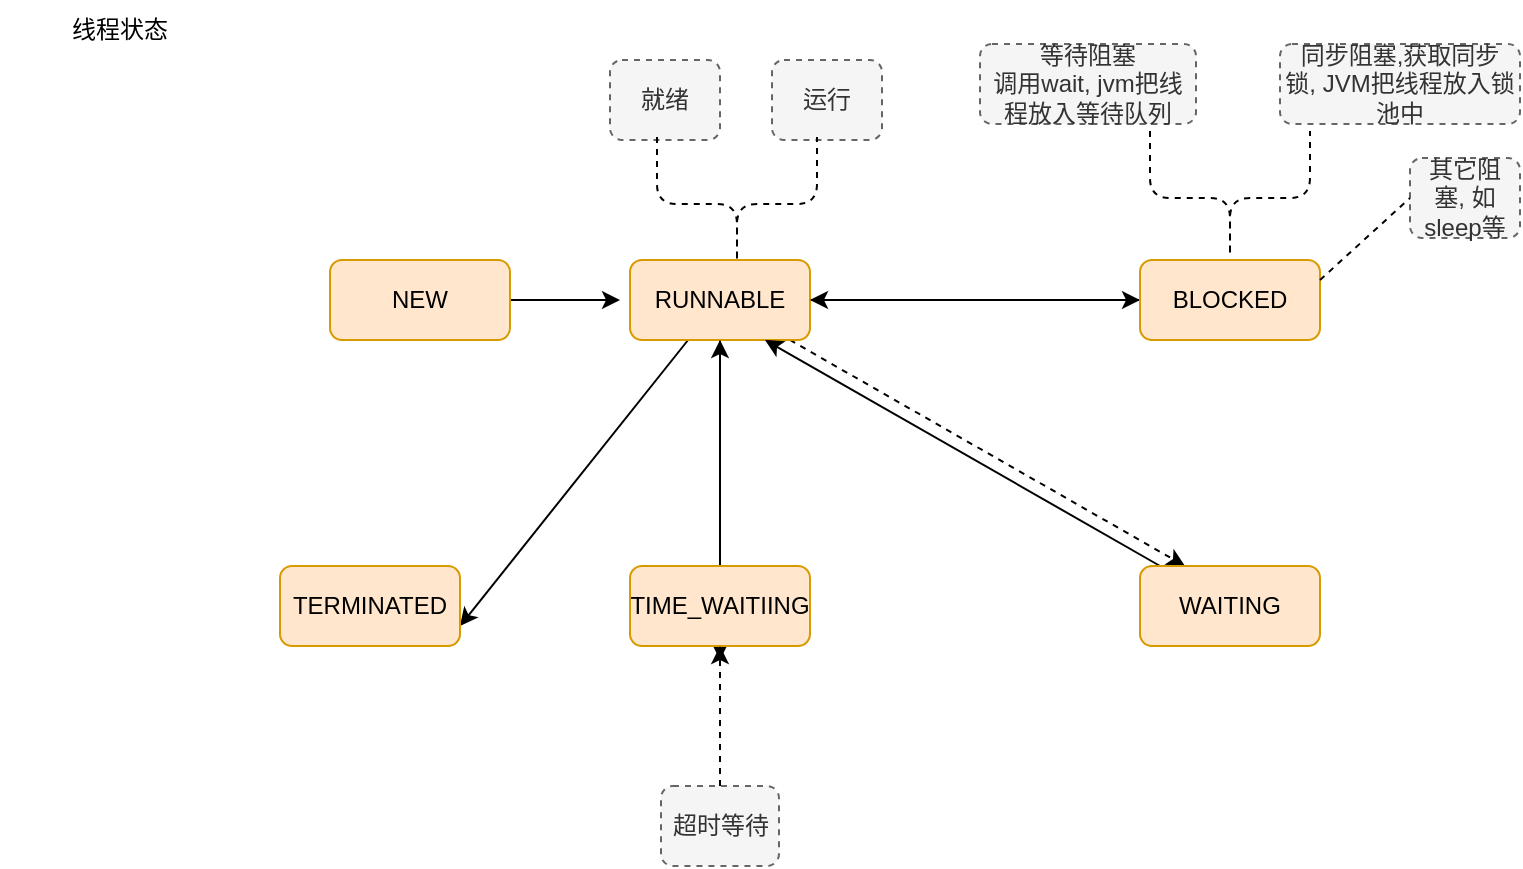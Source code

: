<mxfile version="10.4.5" type="github"><diagram id="awDCaurmsPftariAZ1eS" name="第 1 页"><mxGraphModel dx="1378" dy="807" grid="1" gridSize="10" guides="1" tooltips="1" connect="1" arrows="1" fold="1" page="1" pageScale="1" pageWidth="827" pageHeight="1169" math="0" shadow="0"><root><mxCell id="0"/><mxCell id="1" parent="0"/><mxCell id="Xmxur7-STt54GTn6ITtJ-1" value="线程状态" style="text;html=1;strokeColor=none;fillColor=none;align=center;verticalAlign=middle;whiteSpace=wrap;rounded=0;" vertex="1" parent="1"><mxGeometry y="30" width="120" height="30" as="geometry"/></mxCell><mxCell id="Xmxur7-STt54GTn6ITtJ-9" style="edgeStyle=orthogonalEdgeStyle;rounded=0;orthogonalLoop=1;jettySize=auto;html=1;" edge="1" parent="1" source="Xmxur7-STt54GTn6ITtJ-2"><mxGeometry relative="1" as="geometry"><mxPoint x="310" y="180" as="targetPoint"/></mxGeometry></mxCell><mxCell id="Xmxur7-STt54GTn6ITtJ-2" value="NEW" style="rounded=1;whiteSpace=wrap;html=1;fillColor=#ffe6cc;strokeColor=#d79b00;" vertex="1" parent="1"><mxGeometry x="165" y="160" width="90" height="40" as="geometry"/></mxCell><mxCell id="Xmxur7-STt54GTn6ITtJ-10" style="edgeStyle=orthogonalEdgeStyle;rounded=0;orthogonalLoop=1;jettySize=auto;html=1;entryX=0;entryY=0.5;entryDx=0;entryDy=0;" edge="1" parent="1" source="Xmxur7-STt54GTn6ITtJ-3" target="Xmxur7-STt54GTn6ITtJ-5"><mxGeometry relative="1" as="geometry"><mxPoint x="460" y="180" as="targetPoint"/></mxGeometry></mxCell><mxCell id="Xmxur7-STt54GTn6ITtJ-14" style="rounded=0;orthogonalLoop=1;jettySize=auto;html=1;entryX=1;entryY=0.75;entryDx=0;entryDy=0;" edge="1" parent="1" source="Xmxur7-STt54GTn6ITtJ-3" target="Xmxur7-STt54GTn6ITtJ-8"><mxGeometry relative="1" as="geometry"/></mxCell><mxCell id="Xmxur7-STt54GTn6ITtJ-29" style="edgeStyle=none;rounded=0;orthogonalLoop=1;jettySize=auto;html=1;entryX=0.25;entryY=0;entryDx=0;entryDy=0;dashed=1;" edge="1" parent="1" source="Xmxur7-STt54GTn6ITtJ-3" target="Xmxur7-STt54GTn6ITtJ-6"><mxGeometry relative="1" as="geometry"/></mxCell><mxCell id="Xmxur7-STt54GTn6ITtJ-30" style="edgeStyle=none;rounded=0;orthogonalLoop=1;jettySize=auto;html=1;dashed=1;" edge="1" parent="1" source="Xmxur7-STt54GTn6ITtJ-3"><mxGeometry relative="1" as="geometry"><mxPoint x="360" y="360" as="targetPoint"/></mxGeometry></mxCell><mxCell id="Xmxur7-STt54GTn6ITtJ-3" value="RUNNABLE" style="rounded=1;whiteSpace=wrap;html=1;fillColor=#ffe6cc;strokeColor=#d79b00;" vertex="1" parent="1"><mxGeometry x="315" y="160" width="90" height="40" as="geometry"/></mxCell><mxCell id="Xmxur7-STt54GTn6ITtJ-28" style="edgeStyle=none;rounded=0;orthogonalLoop=1;jettySize=auto;html=1;entryX=1;entryY=0.5;entryDx=0;entryDy=0;dashed=1;" edge="1" parent="1" source="Xmxur7-STt54GTn6ITtJ-5" target="Xmxur7-STt54GTn6ITtJ-3"><mxGeometry relative="1" as="geometry"/></mxCell><mxCell id="Xmxur7-STt54GTn6ITtJ-5" value="BLOCKED&lt;br&gt;" style="rounded=1;whiteSpace=wrap;html=1;fillColor=#ffe6cc;strokeColor=#d79b00;" vertex="1" parent="1"><mxGeometry x="570" y="160" width="90" height="40" as="geometry"/></mxCell><mxCell id="Xmxur7-STt54GTn6ITtJ-12" style="rounded=0;orthogonalLoop=1;jettySize=auto;html=1;entryX=0.75;entryY=1;entryDx=0;entryDy=0;" edge="1" parent="1" source="Xmxur7-STt54GTn6ITtJ-6" target="Xmxur7-STt54GTn6ITtJ-3"><mxGeometry relative="1" as="geometry"><mxPoint x="410" y="280" as="targetPoint"/></mxGeometry></mxCell><mxCell id="Xmxur7-STt54GTn6ITtJ-6" value="WAITING&lt;br&gt;" style="rounded=1;whiteSpace=wrap;html=1;fillColor=#ffe6cc;strokeColor=#d79b00;" vertex="1" parent="1"><mxGeometry x="570" y="313" width="90" height="40" as="geometry"/></mxCell><mxCell id="Xmxur7-STt54GTn6ITtJ-13" value="" style="edgeStyle=orthogonalEdgeStyle;rounded=0;orthogonalLoop=1;jettySize=auto;html=1;" edge="1" parent="1" source="Xmxur7-STt54GTn6ITtJ-7" target="Xmxur7-STt54GTn6ITtJ-3"><mxGeometry relative="1" as="geometry"/></mxCell><mxCell id="Xmxur7-STt54GTn6ITtJ-7" value="TIME_WAITIING&lt;br&gt;" style="rounded=1;whiteSpace=wrap;html=1;fillColor=#ffe6cc;strokeColor=#d79b00;" vertex="1" parent="1"><mxGeometry x="315" y="313" width="90" height="40" as="geometry"/></mxCell><mxCell id="Xmxur7-STt54GTn6ITtJ-8" value="TERMINATED&lt;br&gt;" style="rounded=1;whiteSpace=wrap;html=1;fillColor=#ffe6cc;strokeColor=#d79b00;" vertex="1" parent="1"><mxGeometry x="140" y="313" width="90" height="40" as="geometry"/></mxCell><mxCell id="Xmxur7-STt54GTn6ITtJ-15" value="就绪" style="rounded=1;whiteSpace=wrap;html=1;dashed=1;fillColor=#f5f5f5;strokeColor=#666666;fontColor=#333333;" vertex="1" parent="1"><mxGeometry x="305" y="60" width="55" height="40" as="geometry"/></mxCell><mxCell id="Xmxur7-STt54GTn6ITtJ-16" value="运行" style="rounded=1;whiteSpace=wrap;html=1;dashed=1;fillColor=#f5f5f5;strokeColor=#666666;fontColor=#333333;" vertex="1" parent="1"><mxGeometry x="386" y="60" width="55" height="40" as="geometry"/></mxCell><mxCell id="Xmxur7-STt54GTn6ITtJ-19" value="" style="shape=curlyBracket;whiteSpace=wrap;html=1;rounded=1;dashed=1;rotation=-90;" vertex="1" parent="1"><mxGeometry x="335" y="92" width="67" height="80" as="geometry"/></mxCell><mxCell id="Xmxur7-STt54GTn6ITtJ-20" value="" style="shape=curlyBracket;whiteSpace=wrap;html=1;rounded=1;dashed=1;rotation=-90;" vertex="1" parent="1"><mxGeometry x="581.5" y="89" width="67" height="80" as="geometry"/></mxCell><mxCell id="Xmxur7-STt54GTn6ITtJ-21" value="等待阻塞&lt;br&gt;调用wait,&amp;nbsp;jvm把线程放入等待队列&lt;br&gt;" style="rounded=1;whiteSpace=wrap;html=1;dashed=1;fillColor=#f5f5f5;strokeColor=#666666;fontColor=#333333;" vertex="1" parent="1"><mxGeometry x="490" y="52" width="108" height="40" as="geometry"/></mxCell><mxCell id="Xmxur7-STt54GTn6ITtJ-22" value="同步阻塞,获取同步锁,&amp;nbsp;JVM把线程放入锁池中" style="rounded=1;whiteSpace=wrap;html=1;dashed=1;fillColor=#f5f5f5;strokeColor=#666666;fontColor=#333333;" vertex="1" parent="1"><mxGeometry x="640" y="52" width="120" height="40" as="geometry"/></mxCell><mxCell id="Xmxur7-STt54GTn6ITtJ-23" value="其它阻塞,&amp;nbsp;如sleep等" style="rounded=1;whiteSpace=wrap;html=1;dashed=1;fillColor=#f5f5f5;strokeColor=#666666;fontColor=#333333;" vertex="1" parent="1"><mxGeometry x="705" y="109" width="55" height="40" as="geometry"/></mxCell><mxCell id="Xmxur7-STt54GTn6ITtJ-24" value="" style="endArrow=none;dashed=1;html=1;entryX=0;entryY=0.5;entryDx=0;entryDy=0;exitX=1;exitY=0.25;exitDx=0;exitDy=0;" edge="1" parent="1" source="Xmxur7-STt54GTn6ITtJ-5" target="Xmxur7-STt54GTn6ITtJ-23"><mxGeometry width="50" height="50" relative="1" as="geometry"><mxPoint x="670" y="240" as="sourcePoint"/><mxPoint x="720" y="190" as="targetPoint"/></mxGeometry></mxCell><mxCell id="Xmxur7-STt54GTn6ITtJ-26" style="edgeStyle=none;rounded=0;orthogonalLoop=1;jettySize=auto;html=1;entryX=0.5;entryY=1;entryDx=0;entryDy=0;dashed=1;" edge="1" parent="1" source="Xmxur7-STt54GTn6ITtJ-25" target="Xmxur7-STt54GTn6ITtJ-7"><mxGeometry relative="1" as="geometry"/></mxCell><mxCell id="Xmxur7-STt54GTn6ITtJ-25" value="超时等待" style="rounded=1;whiteSpace=wrap;html=1;dashed=1;fillColor=#f5f5f5;strokeColor=#666666;fontColor=#333333;" vertex="1" parent="1"><mxGeometry x="330.5" y="423" width="59" height="40" as="geometry"/></mxCell></root></mxGraphModel></diagram></mxfile>